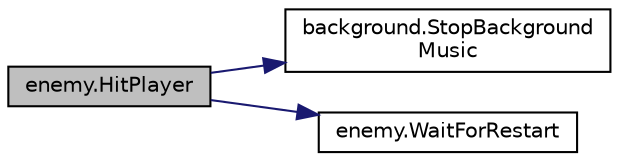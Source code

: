 digraph "enemy.HitPlayer"
{
  edge [fontname="Helvetica",fontsize="10",labelfontname="Helvetica",labelfontsize="10"];
  node [fontname="Helvetica",fontsize="10",shape=record];
  rankdir="LR";
  Node8 [label="enemy.HitPlayer",height=0.2,width=0.4,color="black", fillcolor="grey75", style="filled", fontcolor="black"];
  Node8 -> Node9 [color="midnightblue",fontsize="10",style="solid",fontname="Helvetica"];
  Node9 [label="background.StopBackground\lMusic",height=0.2,width=0.4,color="black", fillcolor="white", style="filled",URL="$classbackground.html#ad13621dce2904908e6f4fef455ab2d74",tooltip="StopBackgroundMusic: Stops the Background music. Can be called from any script. "];
  Node8 -> Node10 [color="midnightblue",fontsize="10",style="solid",fontname="Helvetica"];
  Node10 [label="enemy.WaitForRestart",height=0.2,width=0.4,color="black", fillcolor="white", style="filled",URL="$classenemy.html#ac9249371351a925c7cedd168cc413062"];
}
